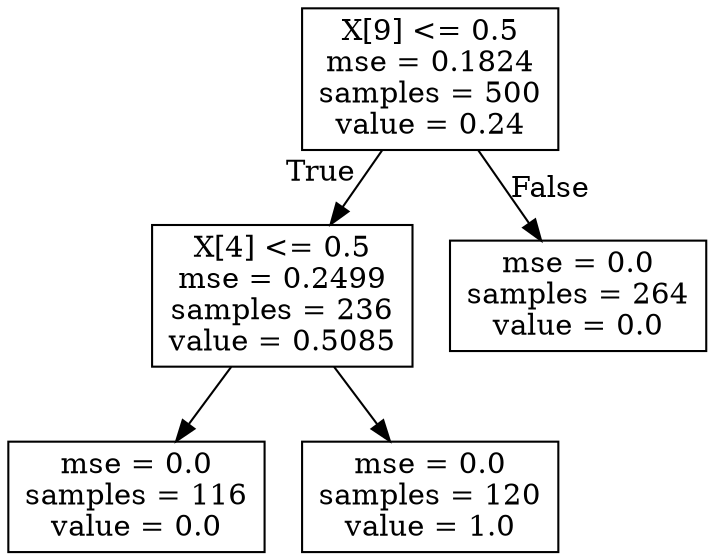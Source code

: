 digraph Tree {
node [shape=box] ;
0 [label="X[9] <= 0.5\nmse = 0.1824\nsamples = 500\nvalue = 0.24"] ;
1 [label="X[4] <= 0.5\nmse = 0.2499\nsamples = 236\nvalue = 0.5085"] ;
0 -> 1 [labeldistance=2.5, labelangle=45, headlabel="True"] ;
2 [label="mse = 0.0\nsamples = 116\nvalue = 0.0"] ;
1 -> 2 ;
3 [label="mse = 0.0\nsamples = 120\nvalue = 1.0"] ;
1 -> 3 ;
4 [label="mse = 0.0\nsamples = 264\nvalue = 0.0"] ;
0 -> 4 [labeldistance=2.5, labelangle=-45, headlabel="False"] ;
}
